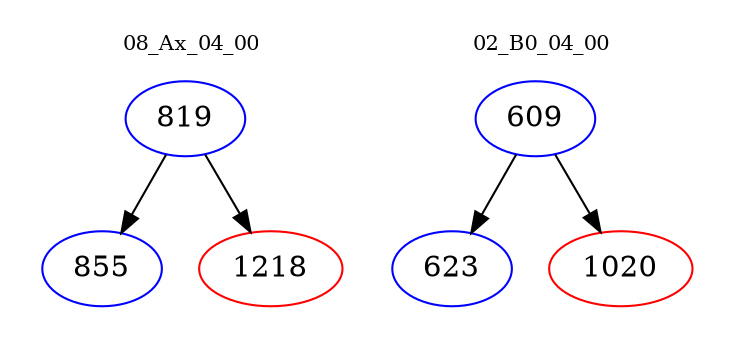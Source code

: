 digraph{
subgraph cluster_0 {
color = white
label = "08_Ax_04_00";
fontsize=10;
T0_819 [label="819", color="blue"]
T0_819 -> T0_855 [color="black"]
T0_855 [label="855", color="blue"]
T0_819 -> T0_1218 [color="black"]
T0_1218 [label="1218", color="red"]
}
subgraph cluster_1 {
color = white
label = "02_B0_04_00";
fontsize=10;
T1_609 [label="609", color="blue"]
T1_609 -> T1_623 [color="black"]
T1_623 [label="623", color="blue"]
T1_609 -> T1_1020 [color="black"]
T1_1020 [label="1020", color="red"]
}
}
